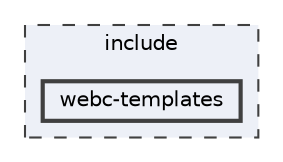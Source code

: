 digraph "include/webc-templates"
{
 // LATEX_PDF_SIZE
  bgcolor="transparent";
  edge [fontname=Helvetica,fontsize=10,labelfontname=Helvetica,labelfontsize=10];
  node [fontname=Helvetica,fontsize=10,shape=box,height=0.2,width=0.4];
  compound=true
  subgraph clusterdir_d44c64559bbebec7f509842c48db8b23 {
    graph [ bgcolor="#edf0f7", pencolor="grey25", label="include", fontname=Helvetica,fontsize=10 style="filled,dashed", URL="dir_d44c64559bbebec7f509842c48db8b23.html",tooltip=""]
  dir_e0dbf05269984659ff169df7c787f839 [label="webc-templates", fillcolor="#edf0f7", color="grey25", style="filled,bold", URL="dir_e0dbf05269984659ff169df7c787f839.html",tooltip=""];
  }
}
